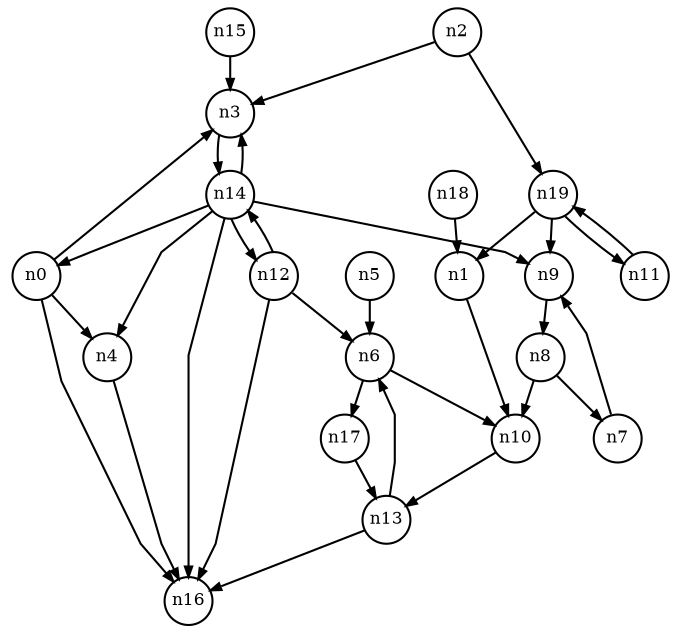 digraph G{
splines=polyline;
ranksep=0.22;
nodesep=0.22;
nodesize=0.16;
fontsize=8
edge [arrowsize=0.5]
node [fontsize=8 shape=circle width=0.32 fixedsize=shape];

n3 -> n14
n0 -> n3
n0 -> n4
n0 -> n16
n4 -> n16
n10 -> n13
n1 -> n10
n2 -> n3
n2 -> n19
n19 -> n1
n19 -> n9
n19 -> n11
n6 -> n10
n6 -> n17
n5 -> n6
n9 -> n8
n7 -> n9
n8 -> n7
n8 -> n10
n12 -> n6
n12 -> n14
n12 -> n16
n14 -> n0
n14 -> n3
n14 -> n4
n14 -> n9
n14 -> n16
n14 -> n12
n13 -> n6
n13 -> n16
n15 -> n3
n17 -> n13
n18 -> n1
n11 -> n19
}
